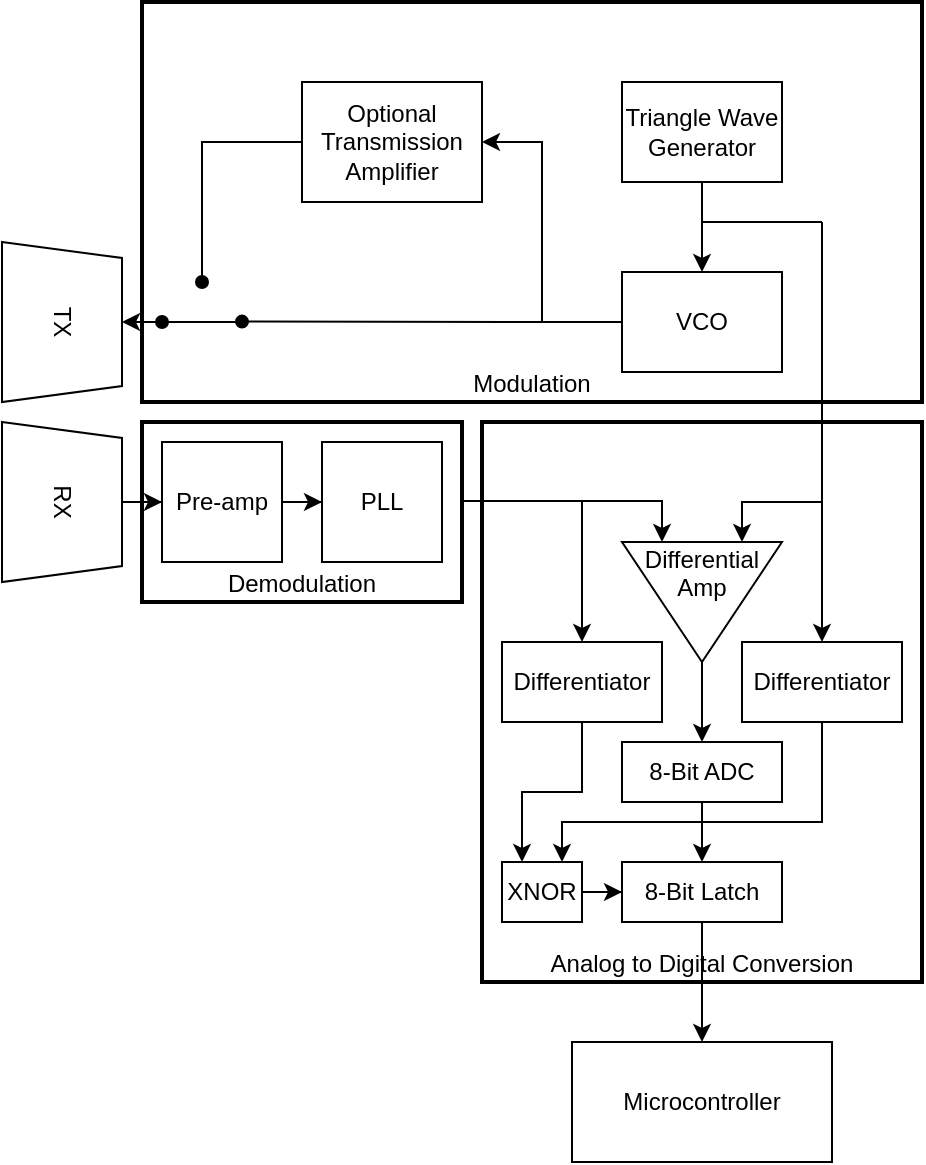 <mxfile version="13.0.3" type="device"><diagram id="CSUz5T1n39GJqPmvm5ss" name="Page-1"><mxGraphModel dx="981" dy="567" grid="1" gridSize="10" guides="1" tooltips="1" connect="1" arrows="1" fold="1" page="1" pageScale="1" pageWidth="827" pageHeight="1169" math="0" shadow="0"><root><mxCell id="0"/><mxCell id="1" parent="0"/><mxCell id="X179QLIinfucUdRCUEwy-59" value="&lt;span style=&quot;background-color: rgb(255 , 255 , 255)&quot;&gt;Analog to Digital Conversion&lt;/span&gt;" style="rounded=0;whiteSpace=wrap;html=1;glass=0;strokeWidth=2;fillColor=none;verticalAlign=bottom;" vertex="1" parent="1"><mxGeometry x="480" y="230" width="220" height="280" as="geometry"/></mxCell><mxCell id="X179QLIinfucUdRCUEwy-3" value="" style="edgeStyle=orthogonalEdgeStyle;rounded=0;orthogonalLoop=1;jettySize=auto;html=1;" edge="1" parent="1" source="X179QLIinfucUdRCUEwy-1" target="X179QLIinfucUdRCUEwy-2"><mxGeometry relative="1" as="geometry"><Array as="points"><mxPoint x="590" y="130"/><mxPoint x="590" y="130"/></Array></mxGeometry></mxCell><mxCell id="X179QLIinfucUdRCUEwy-1" value="Triangle Wave Generator" style="rounded=0;whiteSpace=wrap;html=1;" vertex="1" parent="1"><mxGeometry x="550" y="60" width="80" height="50" as="geometry"/></mxCell><mxCell id="X179QLIinfucUdRCUEwy-2" value="VCO" style="rounded=0;whiteSpace=wrap;html=1;" vertex="1" parent="1"><mxGeometry x="550" y="155" width="80" height="50" as="geometry"/></mxCell><mxCell id="X179QLIinfucUdRCUEwy-6" value="TX" style="shape=trapezoid;perimeter=trapezoidPerimeter;whiteSpace=wrap;html=1;rotation=90;size=0.1;" vertex="1" parent="1"><mxGeometry x="230" y="150" width="80" height="60" as="geometry"/></mxCell><mxCell id="X179QLIinfucUdRCUEwy-19" value="" style="edgeStyle=orthogonalEdgeStyle;rounded=0;orthogonalLoop=1;jettySize=auto;html=1;startArrow=none;startFill=0;endArrow=oval;endFill=1;exitX=0;exitY=0.5;exitDx=0;exitDy=0;" edge="1" parent="1" source="X179QLIinfucUdRCUEwy-7"><mxGeometry relative="1" as="geometry"><mxPoint x="340" y="160" as="targetPoint"/><Array as="points"><mxPoint x="340" y="90"/></Array></mxGeometry></mxCell><mxCell id="X179QLIinfucUdRCUEwy-7" value="Optional Transmission Amplifier" style="rounded=0;whiteSpace=wrap;html=1;" vertex="1" parent="1"><mxGeometry x="390" y="60" width="90" height="60" as="geometry"/></mxCell><mxCell id="X179QLIinfucUdRCUEwy-10" value="" style="endArrow=none;html=1;" edge="1" parent="1"><mxGeometry width="50" height="50" relative="1" as="geometry"><mxPoint x="510" y="180" as="sourcePoint"/><mxPoint x="510" y="120" as="targetPoint"/></mxGeometry></mxCell><mxCell id="X179QLIinfucUdRCUEwy-11" value="" style="endArrow=classic;html=1;entryX=1;entryY=0.5;entryDx=0;entryDy=0;jumpSize=0;rounded=0;" edge="1" parent="1" target="X179QLIinfucUdRCUEwy-7"><mxGeometry width="50" height="50" relative="1" as="geometry"><mxPoint x="510" y="120" as="sourcePoint"/><mxPoint x="560" y="70" as="targetPoint"/><Array as="points"><mxPoint x="510" y="90"/></Array></mxGeometry></mxCell><mxCell id="X179QLIinfucUdRCUEwy-15" value="" style="endArrow=none;html=1;entryX=0;entryY=0.5;entryDx=0;entryDy=0;" edge="1" parent="1" target="X179QLIinfucUdRCUEwy-2"><mxGeometry width="50" height="50" relative="1" as="geometry"><mxPoint x="510" y="180" as="sourcePoint"/><mxPoint x="440" y="150" as="targetPoint"/></mxGeometry></mxCell><mxCell id="X179QLIinfucUdRCUEwy-16" value="" style="endArrow=classic;html=1;entryX=0.5;entryY=0;entryDx=0;entryDy=0;startArrow=oval;startFill=1;" edge="1" parent="1" target="X179QLIinfucUdRCUEwy-6"><mxGeometry width="50" height="50" relative="1" as="geometry"><mxPoint x="320" y="180" as="sourcePoint"/><mxPoint x="440" y="150" as="targetPoint"/></mxGeometry></mxCell><mxCell id="X179QLIinfucUdRCUEwy-20" value="" style="endArrow=none;html=1;startArrow=oval;startFill=1;" edge="1" parent="1"><mxGeometry width="50" height="50" relative="1" as="geometry"><mxPoint x="360" y="179.8" as="sourcePoint"/><mxPoint x="510" y="180" as="targetPoint"/></mxGeometry></mxCell><mxCell id="X179QLIinfucUdRCUEwy-21" value="" style="endArrow=none;html=1;" edge="1" parent="1"><mxGeometry width="50" height="50" relative="1" as="geometry"><mxPoint x="320" y="180" as="sourcePoint"/><mxPoint x="360" y="180" as="targetPoint"/></mxGeometry></mxCell><mxCell id="X179QLIinfucUdRCUEwy-25" value="" style="edgeStyle=orthogonalEdgeStyle;rounded=0;orthogonalLoop=1;jettySize=auto;html=1;startArrow=none;startFill=0;endArrow=classic;endFill=1;" edge="1" parent="1" source="X179QLIinfucUdRCUEwy-23" target="X179QLIinfucUdRCUEwy-24"><mxGeometry relative="1" as="geometry"/></mxCell><mxCell id="X179QLIinfucUdRCUEwy-23" value="RX&lt;br&gt;" style="shape=trapezoid;perimeter=trapezoidPerimeter;whiteSpace=wrap;html=1;rotation=90;size=0.1;" vertex="1" parent="1"><mxGeometry x="230" y="240" width="80" height="60" as="geometry"/></mxCell><mxCell id="X179QLIinfucUdRCUEwy-30" value="" style="edgeStyle=orthogonalEdgeStyle;rounded=0;jumpSize=0;orthogonalLoop=1;jettySize=auto;html=1;startArrow=none;startFill=0;endArrow=classic;endFill=1;entryX=0;entryY=0.75;entryDx=0;entryDy=0;exitX=1.005;exitY=0.439;exitDx=0;exitDy=0;exitPerimeter=0;" edge="1" parent="1" source="X179QLIinfucUdRCUEwy-56" target="X179QLIinfucUdRCUEwy-28"><mxGeometry relative="1" as="geometry"><mxPoint x="490" y="270.0" as="sourcePoint"/><mxPoint x="560" y="270.0" as="targetPoint"/><Array as="points"><mxPoint x="570" y="269"/></Array></mxGeometry></mxCell><mxCell id="X179QLIinfucUdRCUEwy-38" value="" style="edgeStyle=orthogonalEdgeStyle;rounded=0;jumpSize=0;orthogonalLoop=1;jettySize=auto;html=1;startArrow=none;startFill=0;endArrow=classic;endFill=1;" edge="1" parent="1" source="X179QLIinfucUdRCUEwy-24" target="X179QLIinfucUdRCUEwy-37"><mxGeometry relative="1" as="geometry"/></mxCell><mxCell id="X179QLIinfucUdRCUEwy-24" value="Pre-amp" style="rounded=0;whiteSpace=wrap;html=1;" vertex="1" parent="1"><mxGeometry x="320" y="240" width="60" height="60" as="geometry"/></mxCell><mxCell id="X179QLIinfucUdRCUEwy-26" value="" style="endArrow=none;html=1;" edge="1" parent="1"><mxGeometry width="50" height="50" relative="1" as="geometry"><mxPoint x="590" y="130" as="sourcePoint"/><mxPoint x="650" y="130" as="targetPoint"/></mxGeometry></mxCell><mxCell id="X179QLIinfucUdRCUEwy-27" value="" style="endArrow=none;html=1;exitX=0;exitY=0.25;exitDx=0;exitDy=0;rounded=0;endFill=0;startArrow=classic;startFill=1;" edge="1" parent="1" source="X179QLIinfucUdRCUEwy-28"><mxGeometry width="50" height="50" relative="1" as="geometry"><mxPoint x="650" y="230" as="sourcePoint"/><mxPoint x="650" y="130" as="targetPoint"/><Array as="points"><mxPoint x="610" y="270"/><mxPoint x="650" y="270"/></Array></mxGeometry></mxCell><mxCell id="X179QLIinfucUdRCUEwy-64" value="" style="edgeStyle=orthogonalEdgeStyle;rounded=0;jumpSize=0;orthogonalLoop=1;jettySize=auto;html=1;startArrow=none;startFill=0;endArrow=classic;endFill=1;entryX=0.5;entryY=0;entryDx=0;entryDy=0;" edge="1" parent="1" source="X179QLIinfucUdRCUEwy-28" target="X179QLIinfucUdRCUEwy-62"><mxGeometry relative="1" as="geometry"><mxPoint x="590" y="450.0" as="targetPoint"/></mxGeometry></mxCell><mxCell id="X179QLIinfucUdRCUEwy-28" value="Differential Amp&lt;br&gt;&lt;br&gt;&lt;br&gt;" style="triangle;whiteSpace=wrap;html=1;rotation=90;verticalAlign=middle;horizontal=0;" vertex="1" parent="1"><mxGeometry x="560" y="280" width="60" height="80" as="geometry"/></mxCell><mxCell id="X179QLIinfucUdRCUEwy-52" value="" style="edgeStyle=orthogonalEdgeStyle;rounded=0;jumpSize=0;orthogonalLoop=1;jettySize=auto;html=1;startArrow=none;startFill=0;endArrow=classic;endFill=1;" edge="1" parent="1" source="X179QLIinfucUdRCUEwy-34" target="X179QLIinfucUdRCUEwy-51"><mxGeometry relative="1" as="geometry"/></mxCell><mxCell id="X179QLIinfucUdRCUEwy-34" value="8-Bit Latch" style="rounded=0;whiteSpace=wrap;html=1;" vertex="1" parent="1"><mxGeometry x="550" y="450" width="80" height="30" as="geometry"/></mxCell><mxCell id="X179QLIinfucUdRCUEwy-37" value="PLL" style="rounded=0;whiteSpace=wrap;html=1;" vertex="1" parent="1"><mxGeometry x="400" y="240" width="60" height="60" as="geometry"/></mxCell><mxCell id="X179QLIinfucUdRCUEwy-48" style="edgeStyle=orthogonalEdgeStyle;rounded=0;jumpSize=0;orthogonalLoop=1;jettySize=auto;html=1;exitX=0.5;exitY=1;exitDx=0;exitDy=0;entryX=0.25;entryY=0;entryDx=0;entryDy=0;startArrow=none;startFill=0;endArrow=classic;endFill=1;" edge="1" parent="1" source="X179QLIinfucUdRCUEwy-39" target="X179QLIinfucUdRCUEwy-47"><mxGeometry relative="1" as="geometry"/></mxCell><mxCell id="X179QLIinfucUdRCUEwy-39" value="Differentiator" style="rounded=0;whiteSpace=wrap;html=1;" vertex="1" parent="1"><mxGeometry x="490" y="340" width="80" height="40" as="geometry"/></mxCell><mxCell id="X179QLIinfucUdRCUEwy-43" value="" style="endArrow=classic;html=1;entryX=0.5;entryY=0;entryDx=0;entryDy=0;" edge="1" parent="1" target="X179QLIinfucUdRCUEwy-39"><mxGeometry width="50" height="50" relative="1" as="geometry"><mxPoint x="530" y="270" as="sourcePoint"/><mxPoint x="690" y="220" as="targetPoint"/></mxGeometry></mxCell><mxCell id="X179QLIinfucUdRCUEwy-49" style="edgeStyle=orthogonalEdgeStyle;rounded=0;jumpSize=0;orthogonalLoop=1;jettySize=auto;html=1;exitX=0.5;exitY=1;exitDx=0;exitDy=0;entryX=0.75;entryY=0;entryDx=0;entryDy=0;startArrow=none;startFill=0;endArrow=classic;endFill=1;" edge="1" parent="1" source="X179QLIinfucUdRCUEwy-44" target="X179QLIinfucUdRCUEwy-47"><mxGeometry relative="1" as="geometry"><Array as="points"><mxPoint x="650" y="430"/><mxPoint x="520" y="430"/></Array></mxGeometry></mxCell><mxCell id="X179QLIinfucUdRCUEwy-44" value="Differentiator" style="rounded=0;whiteSpace=wrap;html=1;" vertex="1" parent="1"><mxGeometry x="610" y="340" width="80" height="40" as="geometry"/></mxCell><mxCell id="X179QLIinfucUdRCUEwy-46" value="" style="endArrow=classic;html=1;entryX=0.5;entryY=0;entryDx=0;entryDy=0;" edge="1" parent="1" target="X179QLIinfucUdRCUEwy-44"><mxGeometry width="50" height="50" relative="1" as="geometry"><mxPoint x="650" y="270" as="sourcePoint"/><mxPoint x="540" y="350.0" as="targetPoint"/><Array as="points"/></mxGeometry></mxCell><mxCell id="X179QLIinfucUdRCUEwy-50" value="" style="edgeStyle=orthogonalEdgeStyle;rounded=0;jumpSize=0;orthogonalLoop=1;jettySize=auto;html=1;startArrow=none;startFill=0;endArrow=classic;endFill=1;" edge="1" parent="1" source="X179QLIinfucUdRCUEwy-47" target="X179QLIinfucUdRCUEwy-34"><mxGeometry relative="1" as="geometry"/></mxCell><mxCell id="X179QLIinfucUdRCUEwy-47" value="XNOR" style="rounded=0;whiteSpace=wrap;html=1;" vertex="1" parent="1"><mxGeometry x="490" y="450" width="40" height="30" as="geometry"/></mxCell><mxCell id="X179QLIinfucUdRCUEwy-51" value="Microcontroller" style="rounded=0;whiteSpace=wrap;html=1;" vertex="1" parent="1"><mxGeometry x="525" y="540" width="130" height="60" as="geometry"/></mxCell><mxCell id="X179QLIinfucUdRCUEwy-54" value="Modulation" style="rounded=0;whiteSpace=wrap;html=1;glass=0;fillColor=none;strokeWidth=2;verticalAlign=bottom;" vertex="1" parent="1"><mxGeometry x="310" y="20" width="390" height="200" as="geometry"/></mxCell><mxCell id="X179QLIinfucUdRCUEwy-56" value="Demodulation" style="rounded=0;whiteSpace=wrap;html=1;glass=0;fillColor=none;strokeWidth=2;verticalAlign=bottom;" vertex="1" parent="1"><mxGeometry x="310" y="230" width="160" height="90" as="geometry"/></mxCell><mxCell id="X179QLIinfucUdRCUEwy-66" value="" style="edgeStyle=orthogonalEdgeStyle;rounded=0;jumpSize=0;orthogonalLoop=1;jettySize=auto;html=1;startArrow=none;startFill=0;endArrow=classic;endFill=1;" edge="1" parent="1" source="X179QLIinfucUdRCUEwy-62"><mxGeometry relative="1" as="geometry"><mxPoint x="590" y="450" as="targetPoint"/></mxGeometry></mxCell><mxCell id="X179QLIinfucUdRCUEwy-62" value="8-Bit ADC" style="rounded=0;whiteSpace=wrap;html=1;" vertex="1" parent="1"><mxGeometry x="550" y="390" width="80" height="30" as="geometry"/></mxCell></root></mxGraphModel></diagram></mxfile>
